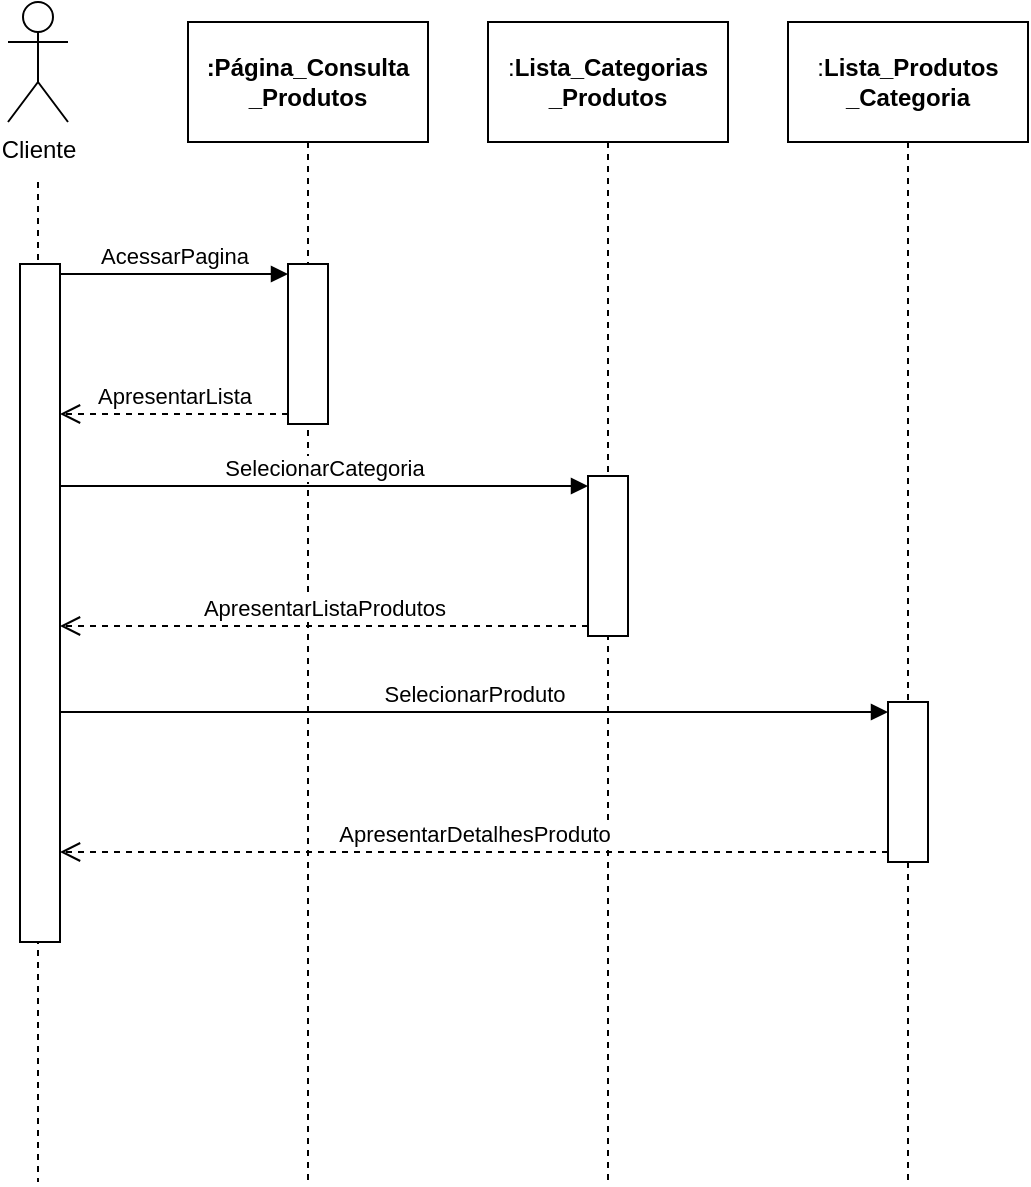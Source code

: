 <mxfile version="23.0.2" type="device">
  <diagram name="Diag_Sequencia" id="hLS2C-1pScbCoup4k4zP">
    <mxGraphModel dx="859" dy="593" grid="1" gridSize="10" guides="1" tooltips="1" connect="1" arrows="1" fold="1" page="1" pageScale="1" pageWidth="827" pageHeight="1169" math="0" shadow="0">
      <root>
        <mxCell id="0" />
        <mxCell id="1" parent="0" />
        <mxCell id="vn2INarKycANe0QJ_tWf-23" style="edgeStyle=orthogonalEdgeStyle;rounded=0;orthogonalLoop=1;jettySize=auto;html=1;endArrow=none;endFill=0;dashed=1;" edge="1" parent="1">
          <mxGeometry relative="1" as="geometry">
            <mxPoint x="115" y="660" as="targetPoint" />
            <mxPoint x="115" y="160" as="sourcePoint" />
          </mxGeometry>
        </mxCell>
        <mxCell id="vn2INarKycANe0QJ_tWf-1" value="Cliente" style="shape=umlActor;verticalLabelPosition=bottom;verticalAlign=top;html=1;outlineConnect=0;" vertex="1" parent="1">
          <mxGeometry x="100" y="70" width="30" height="60" as="geometry" />
        </mxCell>
        <mxCell id="vn2INarKycANe0QJ_tWf-10" style="edgeStyle=orthogonalEdgeStyle;rounded=0;orthogonalLoop=1;jettySize=auto;html=1;endArrow=none;endFill=0;dashed=1;" edge="1" parent="1" source="vn2INarKycANe0QJ_tWf-6">
          <mxGeometry relative="1" as="geometry">
            <mxPoint x="250" y="660" as="targetPoint" />
          </mxGeometry>
        </mxCell>
        <mxCell id="vn2INarKycANe0QJ_tWf-6" value="&lt;strong&gt;:Página_Consulta&lt;br&gt;_Produtos&lt;/strong&gt;" style="rounded=0;whiteSpace=wrap;html=1;" vertex="1" parent="1">
          <mxGeometry x="190" y="80" width="120" height="60" as="geometry" />
        </mxCell>
        <mxCell id="vn2INarKycANe0QJ_tWf-11" style="edgeStyle=orthogonalEdgeStyle;rounded=0;orthogonalLoop=1;jettySize=auto;html=1;endArrow=none;endFill=0;dashed=1;" edge="1" parent="1" source="vn2INarKycANe0QJ_tWf-7">
          <mxGeometry relative="1" as="geometry">
            <mxPoint x="400" y="660" as="targetPoint" />
          </mxGeometry>
        </mxCell>
        <mxCell id="vn2INarKycANe0QJ_tWf-7" value=":&lt;strong&gt;Lista_Categorias&lt;br&gt;_Produtos&lt;/strong&gt;" style="rounded=0;whiteSpace=wrap;html=1;" vertex="1" parent="1">
          <mxGeometry x="340" y="80" width="120" height="60" as="geometry" />
        </mxCell>
        <mxCell id="vn2INarKycANe0QJ_tWf-12" style="edgeStyle=orthogonalEdgeStyle;rounded=0;orthogonalLoop=1;jettySize=auto;html=1;endArrow=none;endFill=0;dashed=1;" edge="1" parent="1" source="vn2INarKycANe0QJ_tWf-8">
          <mxGeometry relative="1" as="geometry">
            <mxPoint x="550" y="660" as="targetPoint" />
          </mxGeometry>
        </mxCell>
        <mxCell id="vn2INarKycANe0QJ_tWf-8" value=":&lt;strong&gt;Lista_Produtos&lt;br&gt;_Categoria&lt;/strong&gt;" style="rounded=0;whiteSpace=wrap;html=1;" vertex="1" parent="1">
          <mxGeometry x="490" y="80" width="120" height="60" as="geometry" />
        </mxCell>
        <mxCell id="vn2INarKycANe0QJ_tWf-24" value="" style="html=1;points=[[0,0,0,0,5],[0,1,0,0,-5],[1,0,0,0,5],[1,1,0,0,-5]];perimeter=orthogonalPerimeter;outlineConnect=0;targetShapes=umlLifeline;portConstraint=eastwest;newEdgeStyle={&quot;curved&quot;:0,&quot;rounded&quot;:0};" vertex="1" parent="1">
          <mxGeometry x="106" y="201" width="20" height="339" as="geometry" />
        </mxCell>
        <mxCell id="vn2INarKycANe0QJ_tWf-26" value="" style="html=1;points=[[0,0,0,0,5],[0,1,0,0,-5],[1,0,0,0,5],[1,1,0,0,-5]];perimeter=orthogonalPerimeter;outlineConnect=0;targetShapes=umlLifeline;portConstraint=eastwest;newEdgeStyle={&quot;curved&quot;:0,&quot;rounded&quot;:0};" vertex="1" parent="1">
          <mxGeometry x="240" y="201" width="20" height="80" as="geometry" />
        </mxCell>
        <mxCell id="vn2INarKycANe0QJ_tWf-27" value="AcessarPagina" style="html=1;verticalAlign=bottom;endArrow=block;curved=0;rounded=0;entryX=0;entryY=0;entryDx=0;entryDy=5;exitX=1;exitY=0;exitDx=0;exitDy=5;exitPerimeter=0;" edge="1" target="vn2INarKycANe0QJ_tWf-26" parent="1" source="vn2INarKycANe0QJ_tWf-24">
          <mxGeometry relative="1" as="geometry">
            <mxPoint x="180" y="206" as="sourcePoint" />
          </mxGeometry>
        </mxCell>
        <mxCell id="vn2INarKycANe0QJ_tWf-28" value="ApresentarLista" style="html=1;verticalAlign=bottom;endArrow=open;dashed=1;endSize=8;curved=0;rounded=0;exitX=0;exitY=1;exitDx=0;exitDy=-5;" edge="1" source="vn2INarKycANe0QJ_tWf-26" parent="1" target="vn2INarKycANe0QJ_tWf-24">
          <mxGeometry relative="1" as="geometry">
            <mxPoint x="126" y="515" as="targetPoint" />
          </mxGeometry>
        </mxCell>
        <mxCell id="vn2INarKycANe0QJ_tWf-30" value="" style="html=1;points=[[0,0,0,0,5],[0,1,0,0,-5],[1,0,0,0,5],[1,1,0,0,-5]];perimeter=orthogonalPerimeter;outlineConnect=0;targetShapes=umlLifeline;portConstraint=eastwest;newEdgeStyle={&quot;curved&quot;:0,&quot;rounded&quot;:0};" vertex="1" parent="1">
          <mxGeometry x="390" y="307" width="20" height="80" as="geometry" />
        </mxCell>
        <mxCell id="vn2INarKycANe0QJ_tWf-31" value="SelecionarCategoria" style="html=1;verticalAlign=bottom;endArrow=block;curved=0;rounded=0;entryX=0;entryY=0;entryDx=0;entryDy=5;" edge="1" target="vn2INarKycANe0QJ_tWf-30" parent="1" source="vn2INarKycANe0QJ_tWf-24">
          <mxGeometry relative="1" as="geometry">
            <mxPoint x="320" y="312" as="sourcePoint" />
          </mxGeometry>
        </mxCell>
        <mxCell id="vn2INarKycANe0QJ_tWf-32" value="ApresentarListaProdutos" style="html=1;verticalAlign=bottom;endArrow=open;dashed=1;endSize=8;curved=0;rounded=0;exitX=0;exitY=1;exitDx=0;exitDy=-5;" edge="1" source="vn2INarKycANe0QJ_tWf-30" parent="1" target="vn2INarKycANe0QJ_tWf-24">
          <mxGeometry relative="1" as="geometry">
            <mxPoint x="320" y="382" as="targetPoint" />
            <mxPoint as="offset" />
          </mxGeometry>
        </mxCell>
        <mxCell id="vn2INarKycANe0QJ_tWf-34" value="" style="html=1;points=[[0,0,0,0,5],[0,1,0,0,-5],[1,0,0,0,5],[1,1,0,0,-5]];perimeter=orthogonalPerimeter;outlineConnect=0;targetShapes=umlLifeline;portConstraint=eastwest;newEdgeStyle={&quot;curved&quot;:0,&quot;rounded&quot;:0};" vertex="1" parent="1">
          <mxGeometry x="540" y="420" width="20" height="80" as="geometry" />
        </mxCell>
        <mxCell id="vn2INarKycANe0QJ_tWf-35" value="SelecionarProduto" style="html=1;verticalAlign=bottom;endArrow=block;curved=0;rounded=0;entryX=0;entryY=0;entryDx=0;entryDy=5;" edge="1" target="vn2INarKycANe0QJ_tWf-34" parent="1" source="vn2INarKycANe0QJ_tWf-24">
          <mxGeometry relative="1" as="geometry">
            <mxPoint x="470" y="425" as="sourcePoint" />
          </mxGeometry>
        </mxCell>
        <mxCell id="vn2INarKycANe0QJ_tWf-40" value="ApresentarDetalhesProduto" style="html=1;verticalAlign=bottom;endArrow=open;dashed=1;endSize=8;curved=0;rounded=0;exitX=0;exitY=1;exitDx=0;exitDy=-5;exitPerimeter=0;" edge="1" source="vn2INarKycANe0QJ_tWf-34" parent="1" target="vn2INarKycANe0QJ_tWf-24">
          <mxGeometry relative="1" as="geometry">
            <mxPoint x="620" y="605" as="targetPoint" />
            <mxPoint x="690" y="605" as="sourcePoint" />
          </mxGeometry>
        </mxCell>
      </root>
    </mxGraphModel>
  </diagram>
</mxfile>
